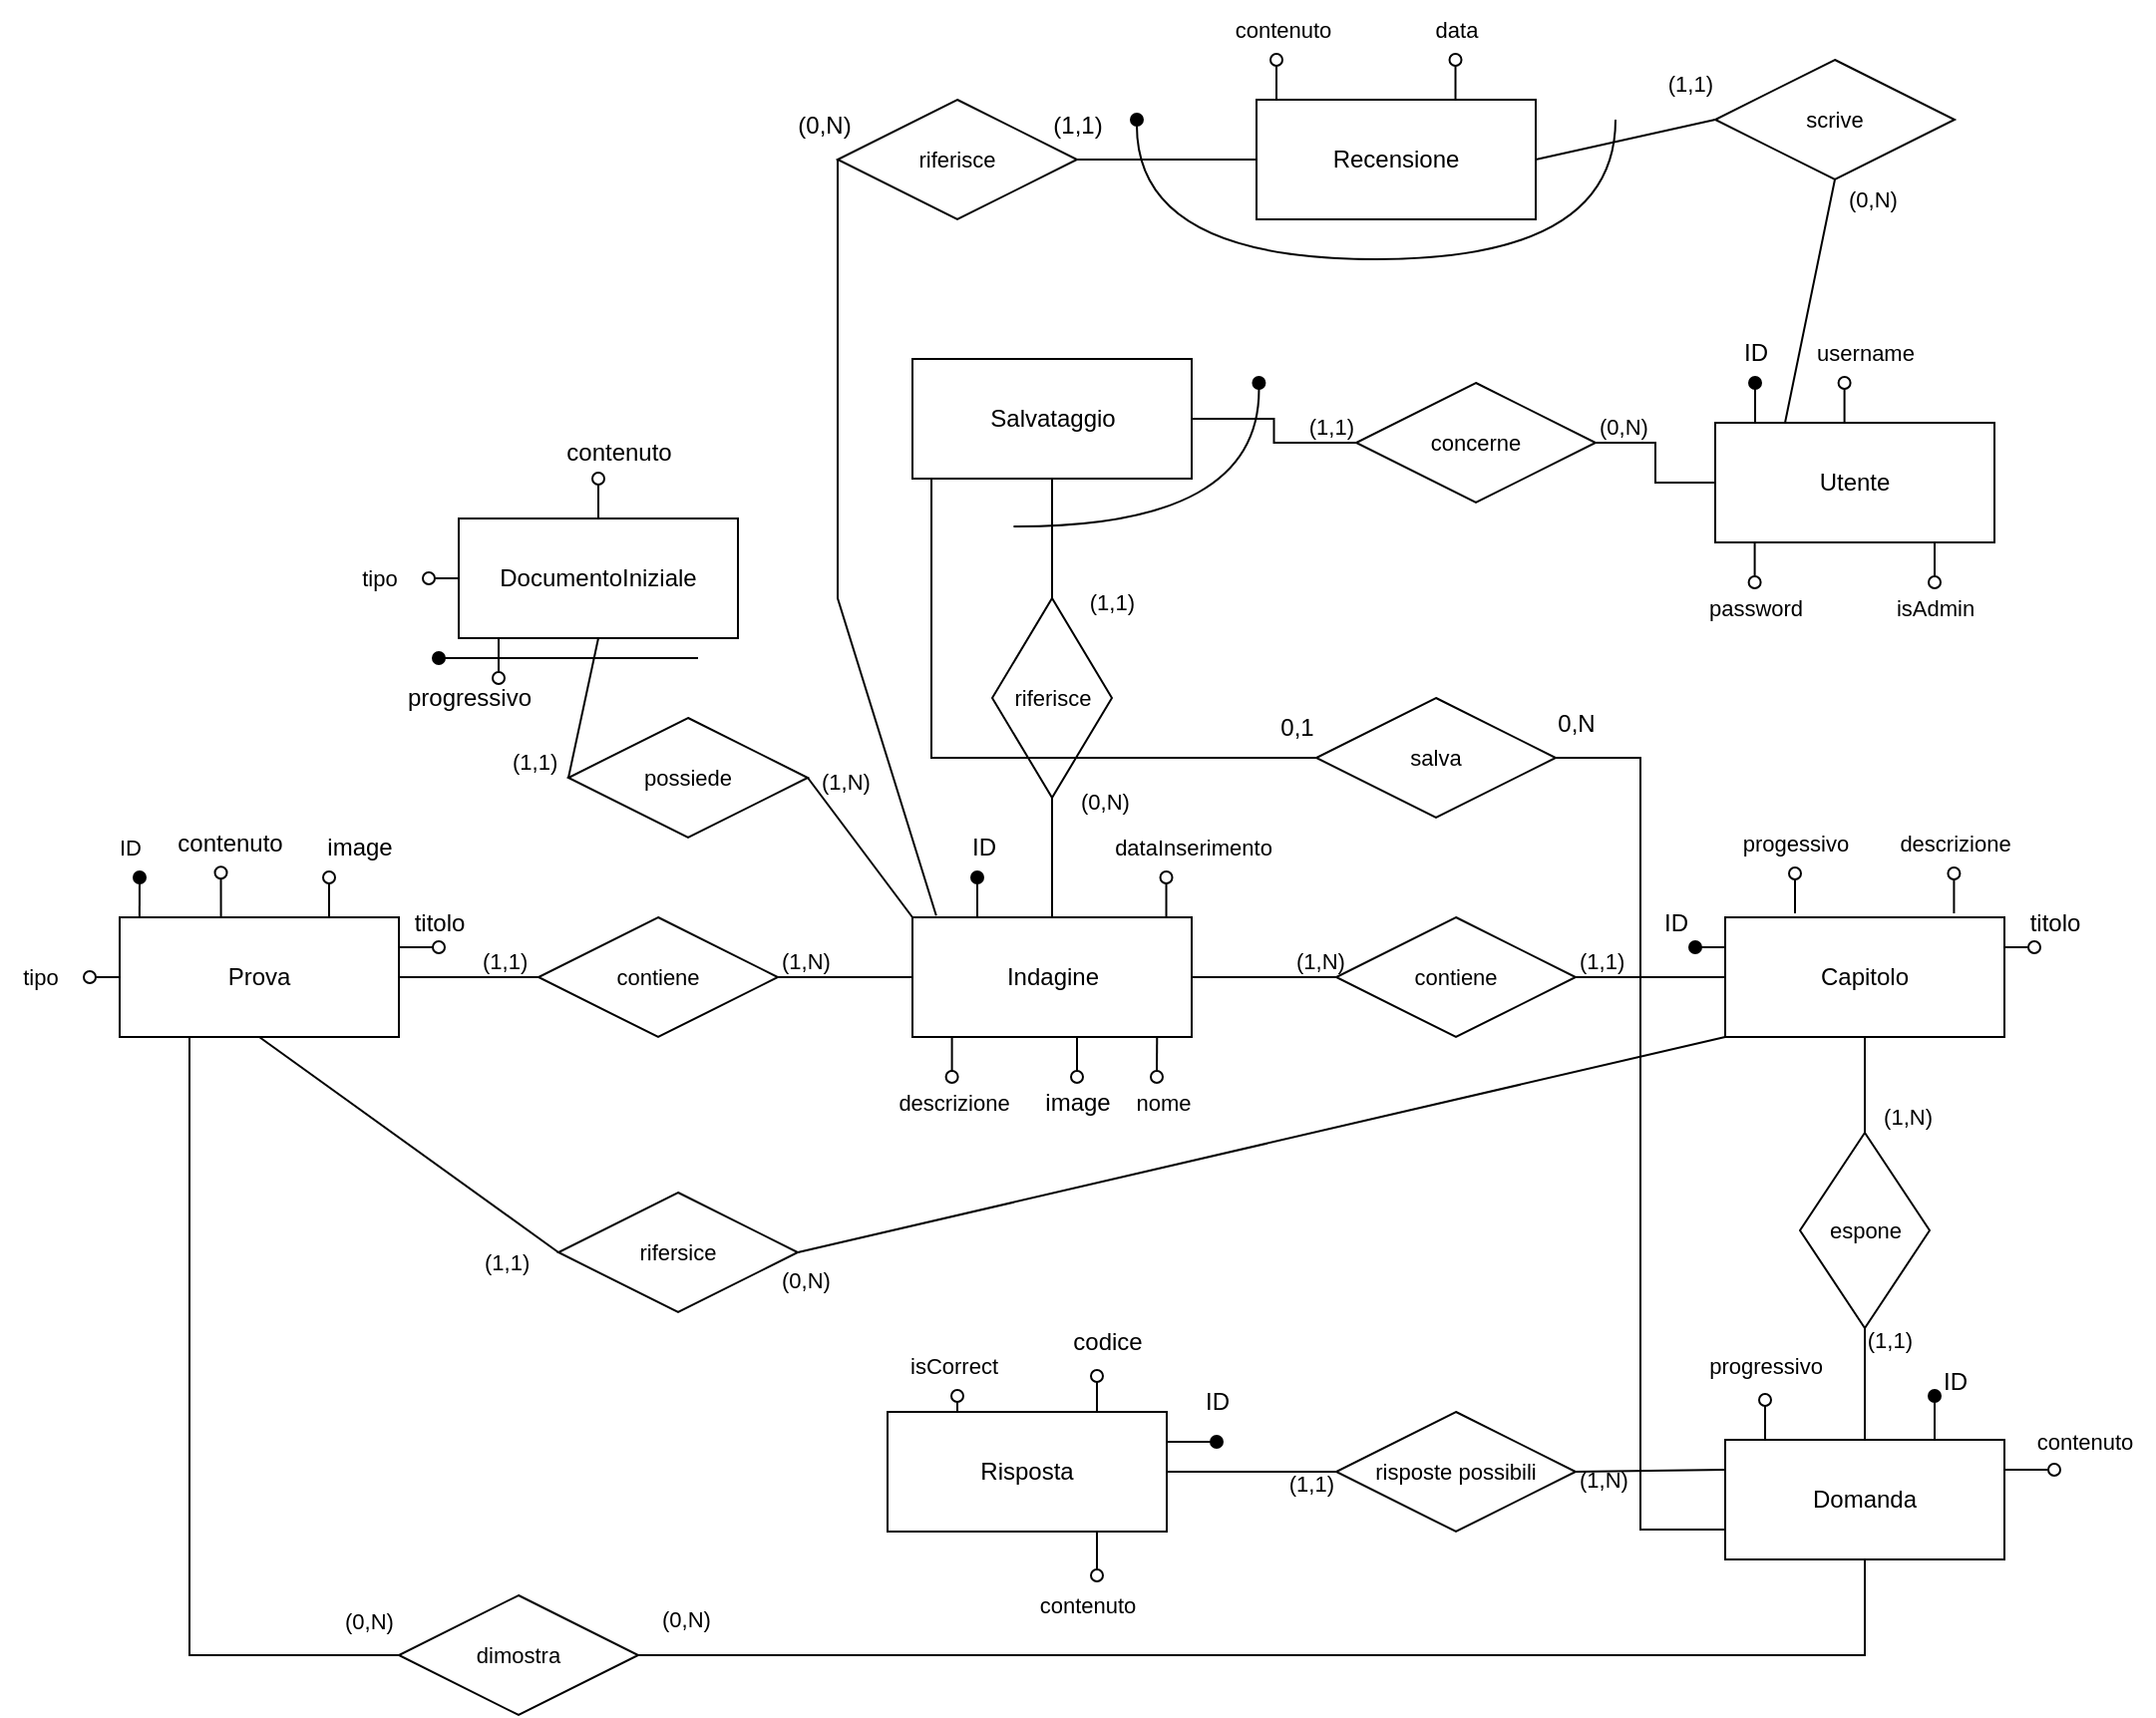 <mxfile version="23.0.2" type="device">
  <diagram id="R2lEEEUBdFMjLlhIrx00" name="Page-1">
    <mxGraphModel dx="2071" dy="793" grid="1" gridSize="10" guides="1" tooltips="1" connect="1" arrows="1" fold="1" page="1" pageScale="1" pageWidth="850" pageHeight="1100" background="none" math="0" shadow="0" extFonts="Permanent Marker^https://fonts.googleapis.com/css?family=Permanent+Marker">
      <root>
        <mxCell id="0" />
        <mxCell id="1" parent="0" />
        <mxCell id="n5HG0VBlZ2yqzzz-11y6-12" style="rounded=0;orthogonalLoop=1;jettySize=auto;html=1;endArrow=oval;endFill=1;" parent="1" edge="1">
          <mxGeometry relative="1" as="geometry">
            <mxPoint x="670" y="392" as="targetPoint" />
            <mxPoint x="670" y="412" as="sourcePoint" />
          </mxGeometry>
        </mxCell>
        <mxCell id="n5HG0VBlZ2yqzzz-11y6-1" value="Utente" style="whiteSpace=wrap;html=1;align=center;" parent="1" vertex="1">
          <mxGeometry x="650" y="412" width="140" height="60" as="geometry" />
        </mxCell>
        <mxCell id="n5HG0VBlZ2yqzzz-11y6-13" value="ID" style="text;html=1;align=center;verticalAlign=middle;resizable=0;points=[];autosize=1;strokeColor=none;fillColor=none;" parent="1" vertex="1">
          <mxGeometry x="650" y="362" width="40" height="30" as="geometry" />
        </mxCell>
        <mxCell id="n5HG0VBlZ2yqzzz-11y6-15" style="rounded=0;orthogonalLoop=1;jettySize=auto;html=1;endArrow=oval;endFill=0;" parent="1" edge="1">
          <mxGeometry relative="1" as="geometry">
            <mxPoint x="714.8" y="392" as="targetPoint" />
            <mxPoint x="714.8" y="412" as="sourcePoint" />
          </mxGeometry>
        </mxCell>
        <mxCell id="n5HG0VBlZ2yqzzz-11y6-17" value="username" style="text;html=1;align=center;verticalAlign=middle;resizable=0;points=[];autosize=1;strokeColor=none;fillColor=none;fontSize=11;fontFamily=Helvetica;fontColor=default;" parent="1" vertex="1">
          <mxGeometry x="690" y="362" width="70" height="30" as="geometry" />
        </mxCell>
        <mxCell id="n5HG0VBlZ2yqzzz-11y6-20" style="rounded=0;orthogonalLoop=1;jettySize=auto;html=1;endArrow=oval;endFill=0;" parent="1" edge="1">
          <mxGeometry relative="1" as="geometry">
            <mxPoint x="669.8" y="492" as="targetPoint" />
            <mxPoint x="669.8" y="472" as="sourcePoint" />
          </mxGeometry>
        </mxCell>
        <mxCell id="n5HG0VBlZ2yqzzz-11y6-21" value="&lt;div&gt;password&lt;/div&gt;" style="text;html=1;align=center;verticalAlign=middle;resizable=0;points=[];autosize=1;strokeColor=none;fillColor=none;fontSize=11;fontFamily=Helvetica;fontColor=default;" parent="1" vertex="1">
          <mxGeometry x="635" y="490" width="70" height="30" as="geometry" />
        </mxCell>
        <mxCell id="n5HG0VBlZ2yqzzz-11y6-22" style="rounded=0;orthogonalLoop=1;jettySize=auto;html=1;endArrow=oval;endFill=0;" parent="1" edge="1">
          <mxGeometry relative="1" as="geometry">
            <mxPoint x="760" y="492" as="targetPoint" />
            <mxPoint x="760" y="472" as="sourcePoint" />
          </mxGeometry>
        </mxCell>
        <mxCell id="n5HG0VBlZ2yqzzz-11y6-23" value="isAdmin" style="text;html=1;align=center;verticalAlign=middle;resizable=0;points=[];autosize=1;strokeColor=none;fillColor=none;fontSize=11;fontFamily=Helvetica;fontColor=default;" parent="1" vertex="1">
          <mxGeometry x="730" y="490" width="60" height="30" as="geometry" />
        </mxCell>
        <mxCell id="n5HG0VBlZ2yqzzz-11y6-24" style="rounded=0;orthogonalLoop=1;jettySize=auto;html=1;endArrow=oval;endFill=1;" parent="1" edge="1">
          <mxGeometry relative="1" as="geometry">
            <mxPoint x="280" y="640" as="targetPoint" />
            <mxPoint x="280" y="660" as="sourcePoint" />
          </mxGeometry>
        </mxCell>
        <mxCell id="48Uhid8N3wwzaHbuXOkJ-1" style="edgeStyle=orthogonalEdgeStyle;rounded=0;orthogonalLoop=1;jettySize=auto;html=1;exitX=0.5;exitY=1;exitDx=0;exitDy=0;endArrow=oval;endFill=0;" parent="1" source="n5HG0VBlZ2yqzzz-11y6-25" edge="1">
          <mxGeometry relative="1" as="geometry">
            <mxPoint x="330" y="740" as="targetPoint" />
          </mxGeometry>
        </mxCell>
        <mxCell id="n5HG0VBlZ2yqzzz-11y6-25" value="Indagine" style="whiteSpace=wrap;html=1;align=center;" parent="1" vertex="1">
          <mxGeometry x="247.5" y="660" width="140" height="60" as="geometry" />
        </mxCell>
        <mxCell id="n5HG0VBlZ2yqzzz-11y6-26" value="ID" style="text;html=1;align=center;verticalAlign=middle;resizable=0;points=[];autosize=1;strokeColor=none;fillColor=none;" parent="1" vertex="1">
          <mxGeometry x="262.5" y="610" width="40" height="30" as="geometry" />
        </mxCell>
        <mxCell id="n5HG0VBlZ2yqzzz-11y6-27" style="rounded=0;orthogonalLoop=1;jettySize=auto;html=1;endArrow=oval;endFill=0;exitX=0.876;exitY=0.997;exitDx=0;exitDy=0;exitPerimeter=0;" parent="1" source="n5HG0VBlZ2yqzzz-11y6-25" edge="1">
          <mxGeometry relative="1" as="geometry">
            <mxPoint x="370" y="740" as="targetPoint" />
            <mxPoint x="353" y="720" as="sourcePoint" />
          </mxGeometry>
        </mxCell>
        <mxCell id="n5HG0VBlZ2yqzzz-11y6-28" value="nome" style="text;html=1;align=center;verticalAlign=middle;resizable=0;points=[];autosize=1;strokeColor=none;fillColor=none;fontSize=11;fontFamily=Helvetica;fontColor=default;" parent="1" vertex="1">
          <mxGeometry x="347.5" y="738" width="50" height="30" as="geometry" />
        </mxCell>
        <mxCell id="n5HG0VBlZ2yqzzz-11y6-31" style="rounded=0;orthogonalLoop=1;jettySize=auto;html=1;endArrow=oval;endFill=0;" parent="1" edge="1">
          <mxGeometry relative="1" as="geometry">
            <mxPoint x="267.3" y="740" as="targetPoint" />
            <mxPoint x="267.3" y="720" as="sourcePoint" />
          </mxGeometry>
        </mxCell>
        <mxCell id="n5HG0VBlZ2yqzzz-11y6-32" value="descrizione" style="text;html=1;align=center;verticalAlign=middle;resizable=0;points=[];autosize=1;strokeColor=none;fillColor=none;fontSize=11;fontFamily=Helvetica;fontColor=default;" parent="1" vertex="1">
          <mxGeometry x="227.5" y="738" width="80" height="30" as="geometry" />
        </mxCell>
        <mxCell id="n5HG0VBlZ2yqzzz-11y6-33" style="rounded=0;orthogonalLoop=1;jettySize=auto;html=1;endArrow=oval;endFill=0;" parent="1" edge="1">
          <mxGeometry relative="1" as="geometry">
            <mxPoint x="374.76" y="640" as="targetPoint" />
            <mxPoint x="374.76" y="660" as="sourcePoint" />
          </mxGeometry>
        </mxCell>
        <mxCell id="n5HG0VBlZ2yqzzz-11y6-34" value="dataInserimento" style="text;html=1;align=center;verticalAlign=middle;resizable=0;points=[];autosize=1;strokeColor=none;fillColor=none;fontSize=11;fontFamily=Helvetica;fontColor=default;" parent="1" vertex="1">
          <mxGeometry x="337.5" y="610" width="100" height="30" as="geometry" />
        </mxCell>
        <mxCell id="n5HG0VBlZ2yqzzz-11y6-116" style="edgeStyle=none;shape=connector;rounded=0;orthogonalLoop=1;jettySize=auto;html=1;exitX=0;exitY=0.5;exitDx=0;exitDy=0;entryX=1;entryY=0.5;entryDx=0;entryDy=0;labelBackgroundColor=default;strokeColor=default;align=center;verticalAlign=middle;fontFamily=Helvetica;fontSize=11;fontColor=default;endArrow=none;endFill=0;" parent="1" source="n5HG0VBlZ2yqzzz-11y6-35" target="n5HG0VBlZ2yqzzz-11y6-25" edge="1">
          <mxGeometry relative="1" as="geometry" />
        </mxCell>
        <mxCell id="n5HG0VBlZ2yqzzz-11y6-35" value="contiene" style="shape=rhombus;perimeter=rhombusPerimeter;whiteSpace=wrap;html=1;align=center;fontFamily=Helvetica;fontSize=11;fontColor=default;" parent="1" vertex="1">
          <mxGeometry x="460" y="660" width="120" height="60" as="geometry" />
        </mxCell>
        <mxCell id="n5HG0VBlZ2yqzzz-11y6-40" value="Capitolo" style="whiteSpace=wrap;html=1;align=center;" parent="1" vertex="1">
          <mxGeometry x="655" y="660" width="140" height="60" as="geometry" />
        </mxCell>
        <mxCell id="n5HG0VBlZ2yqzzz-11y6-42" style="rounded=0;orthogonalLoop=1;jettySize=auto;html=1;endArrow=oval;endFill=0;" parent="1" edge="1">
          <mxGeometry relative="1" as="geometry">
            <mxPoint x="690" y="638" as="targetPoint" />
            <mxPoint x="690" y="658" as="sourcePoint" />
          </mxGeometry>
        </mxCell>
        <mxCell id="n5HG0VBlZ2yqzzz-11y6-43" value="progessivo" style="text;html=1;align=center;verticalAlign=middle;resizable=0;points=[];autosize=1;strokeColor=none;fillColor=none;fontSize=11;fontFamily=Helvetica;fontColor=default;" parent="1" vertex="1">
          <mxGeometry x="650" y="608" width="80" height="30" as="geometry" />
        </mxCell>
        <mxCell id="n5HG0VBlZ2yqzzz-11y6-44" style="rounded=0;orthogonalLoop=1;jettySize=auto;html=1;endArrow=oval;endFill=0;" parent="1" edge="1">
          <mxGeometry relative="1" as="geometry">
            <mxPoint x="769.71" y="638" as="targetPoint" />
            <mxPoint x="769.71" y="658" as="sourcePoint" />
          </mxGeometry>
        </mxCell>
        <mxCell id="n5HG0VBlZ2yqzzz-11y6-45" value="descrizione" style="text;html=1;align=center;verticalAlign=middle;resizable=0;points=[];autosize=1;strokeColor=none;fillColor=none;fontSize=11;fontFamily=Helvetica;fontColor=default;" parent="1" vertex="1">
          <mxGeometry x="730" y="608" width="80" height="30" as="geometry" />
        </mxCell>
        <mxCell id="n5HG0VBlZ2yqzzz-11y6-48" value="" style="endArrow=none;html=1;rounded=0;labelBackgroundColor=default;strokeColor=default;align=center;verticalAlign=middle;fontFamily=Helvetica;fontSize=11;fontColor=default;shape=connector;exitX=1;exitY=0.5;exitDx=0;exitDy=0;entryX=0;entryY=0.5;entryDx=0;entryDy=0;" parent="1" source="n5HG0VBlZ2yqzzz-11y6-35" target="n5HG0VBlZ2yqzzz-11y6-40" edge="1">
          <mxGeometry relative="1" as="geometry">
            <mxPoint x="440" y="910" as="sourcePoint" />
            <mxPoint x="600" y="910" as="targetPoint" />
          </mxGeometry>
        </mxCell>
        <mxCell id="n5HG0VBlZ2yqzzz-11y6-49" value="(1,1)" style="resizable=0;html=1;whiteSpace=wrap;align=left;verticalAlign=bottom;fontFamily=Helvetica;fontSize=11;fontColor=default;" parent="n5HG0VBlZ2yqzzz-11y6-48" connectable="0" vertex="1">
          <mxGeometry x="-1" relative="1" as="geometry" />
        </mxCell>
        <mxCell id="n5HG0VBlZ2yqzzz-11y6-50" value="" style="resizable=0;html=1;whiteSpace=wrap;align=right;verticalAlign=bottom;fontFamily=Helvetica;fontSize=11;fontColor=default;" parent="n5HG0VBlZ2yqzzz-11y6-48" connectable="0" vertex="1">
          <mxGeometry x="1" relative="1" as="geometry" />
        </mxCell>
        <mxCell id="n5HG0VBlZ2yqzzz-11y6-52" style="rounded=0;orthogonalLoop=1;jettySize=auto;html=1;endArrow=oval;endFill=0;" parent="1" edge="1">
          <mxGeometry relative="1" as="geometry">
            <mxPoint x="675" y="902" as="targetPoint" />
            <mxPoint x="675" y="922" as="sourcePoint" />
          </mxGeometry>
        </mxCell>
        <mxCell id="n5HG0VBlZ2yqzzz-11y6-53" value="Domanda" style="whiteSpace=wrap;html=1;align=center;" parent="1" vertex="1">
          <mxGeometry x="655" y="922" width="140" height="60" as="geometry" />
        </mxCell>
        <mxCell id="n5HG0VBlZ2yqzzz-11y6-54" style="rounded=0;orthogonalLoop=1;jettySize=auto;html=1;endArrow=oval;endFill=0;exitX=1;exitY=0.25;exitDx=0;exitDy=0;" parent="1" source="n5HG0VBlZ2yqzzz-11y6-53" edge="1">
          <mxGeometry relative="1" as="geometry">
            <mxPoint x="820" y="937" as="targetPoint" />
            <mxPoint x="635" y="962" as="sourcePoint" />
          </mxGeometry>
        </mxCell>
        <mxCell id="n5HG0VBlZ2yqzzz-11y6-58" value="progressivo" style="text;html=1;align=center;verticalAlign=middle;resizable=0;points=[];autosize=1;strokeColor=none;fillColor=none;fontSize=11;fontFamily=Helvetica;fontColor=default;" parent="1" vertex="1">
          <mxGeometry x="635" y="870" width="80" height="30" as="geometry" />
        </mxCell>
        <mxCell id="n5HG0VBlZ2yqzzz-11y6-59" value="contenuto" style="text;html=1;align=center;verticalAlign=middle;resizable=0;points=[];autosize=1;strokeColor=none;fillColor=none;fontSize=11;fontFamily=Helvetica;fontColor=default;" parent="1" vertex="1">
          <mxGeometry x="800" y="908" width="70" height="30" as="geometry" />
        </mxCell>
        <mxCell id="n5HG0VBlZ2yqzzz-11y6-60" value="espone" style="shape=rhombus;perimeter=rhombusPerimeter;whiteSpace=wrap;html=1;align=center;fontFamily=Helvetica;fontSize=11;fontColor=default;direction=south;" parent="1" vertex="1">
          <mxGeometry x="692.5" y="768" width="65" height="98" as="geometry" />
        </mxCell>
        <mxCell id="n5HG0VBlZ2yqzzz-11y6-61" value="" style="endArrow=none;html=1;rounded=0;labelBackgroundColor=default;strokeColor=default;align=center;verticalAlign=middle;fontFamily=Helvetica;fontSize=11;fontColor=default;shape=connector;exitX=0.5;exitY=1;exitDx=0;exitDy=0;entryX=0;entryY=0.5;entryDx=0;entryDy=0;" parent="1" source="n5HG0VBlZ2yqzzz-11y6-40" target="n5HG0VBlZ2yqzzz-11y6-60" edge="1">
          <mxGeometry relative="1" as="geometry">
            <mxPoint x="630" y="750" as="sourcePoint" />
            <mxPoint x="702" y="750" as="targetPoint" />
          </mxGeometry>
        </mxCell>
        <mxCell id="n5HG0VBlZ2yqzzz-11y6-62" value="(1,N)" style="resizable=0;html=1;whiteSpace=wrap;align=right;verticalAlign=bottom;fontFamily=Helvetica;fontSize=11;fontColor=default;" parent="n5HG0VBlZ2yqzzz-11y6-61" connectable="0" vertex="1">
          <mxGeometry x="1" relative="1" as="geometry">
            <mxPoint x="35" as="offset" />
          </mxGeometry>
        </mxCell>
        <mxCell id="n5HG0VBlZ2yqzzz-11y6-63" value="" style="endArrow=none;html=1;rounded=0;labelBackgroundColor=default;strokeColor=default;align=center;verticalAlign=middle;fontFamily=Helvetica;fontSize=11;fontColor=default;shape=connector;exitX=1;exitY=0.5;exitDx=0;exitDy=0;entryX=0.5;entryY=0;entryDx=0;entryDy=0;" parent="1" source="n5HG0VBlZ2yqzzz-11y6-60" target="n5HG0VBlZ2yqzzz-11y6-53" edge="1">
          <mxGeometry relative="1" as="geometry">
            <mxPoint x="408" y="710" as="sourcePoint" />
            <mxPoint x="480" y="710" as="targetPoint" />
          </mxGeometry>
        </mxCell>
        <mxCell id="n5HG0VBlZ2yqzzz-11y6-64" value="(1,1)" style="resizable=0;html=1;whiteSpace=wrap;align=right;verticalAlign=bottom;fontFamily=Helvetica;fontSize=11;fontColor=default;" parent="n5HG0VBlZ2yqzzz-11y6-63" connectable="0" vertex="1">
          <mxGeometry x="1" relative="1" as="geometry">
            <mxPoint x="25" y="-42" as="offset" />
          </mxGeometry>
        </mxCell>
        <mxCell id="n5HG0VBlZ2yqzzz-11y6-66" style="rounded=0;orthogonalLoop=1;jettySize=auto;html=1;endArrow=oval;endFill=0;exitX=0.75;exitY=0;exitDx=0;exitDy=0;" parent="1" source="n5HG0VBlZ2yqzzz-11y6-67" edge="1">
          <mxGeometry relative="1" as="geometry">
            <mxPoint x="340" y="890" as="targetPoint" />
            <mxPoint x="255" y="908" as="sourcePoint" />
          </mxGeometry>
        </mxCell>
        <mxCell id="n5HG0VBlZ2yqzzz-11y6-67" value="Risposta" style="whiteSpace=wrap;html=1;align=center;" parent="1" vertex="1">
          <mxGeometry x="235" y="908" width="140" height="60" as="geometry" />
        </mxCell>
        <mxCell id="n5HG0VBlZ2yqzzz-11y6-68" value="codice" style="text;html=1;align=center;verticalAlign=middle;resizable=0;points=[];autosize=1;strokeColor=none;fillColor=none;" parent="1" vertex="1">
          <mxGeometry x="315" y="858" width="60" height="30" as="geometry" />
        </mxCell>
        <mxCell id="n5HG0VBlZ2yqzzz-11y6-71" style="rounded=0;orthogonalLoop=1;jettySize=auto;html=1;endArrow=oval;endFill=0;exitX=0.75;exitY=1;exitDx=0;exitDy=0;" parent="1" source="n5HG0VBlZ2yqzzz-11y6-67" edge="1">
          <mxGeometry relative="1" as="geometry">
            <mxPoint x="340" y="990" as="targetPoint" />
            <mxPoint x="254.8" y="968" as="sourcePoint" />
          </mxGeometry>
        </mxCell>
        <mxCell id="n5HG0VBlZ2yqzzz-11y6-72" value="contenuto" style="text;html=1;align=center;verticalAlign=middle;resizable=0;points=[];autosize=1;strokeColor=none;fillColor=none;fontSize=11;fontFamily=Helvetica;fontColor=default;" parent="1" vertex="1">
          <mxGeometry x="300" y="990" width="70" height="30" as="geometry" />
        </mxCell>
        <mxCell id="n5HG0VBlZ2yqzzz-11y6-83" style="edgeStyle=none;shape=connector;rounded=0;orthogonalLoop=1;jettySize=auto;html=1;exitX=0.25;exitY=0;exitDx=0;exitDy=0;labelBackgroundColor=default;strokeColor=default;align=center;verticalAlign=middle;fontFamily=Helvetica;fontSize=11;fontColor=default;endArrow=oval;endFill=0;" parent="1" source="n5HG0VBlZ2yqzzz-11y6-67" edge="1">
          <mxGeometry relative="1" as="geometry">
            <mxPoint x="270" y="900" as="targetPoint" />
          </mxGeometry>
        </mxCell>
        <mxCell id="n5HG0VBlZ2yqzzz-11y6-75" value="risposte possibili" style="shape=rhombus;perimeter=rhombusPerimeter;whiteSpace=wrap;html=1;align=center;fontFamily=Helvetica;fontSize=11;fontColor=default;" parent="1" vertex="1">
          <mxGeometry x="460" y="908" width="120" height="60" as="geometry" />
        </mxCell>
        <mxCell id="n5HG0VBlZ2yqzzz-11y6-76" value="&lt;div&gt;(1,1)&lt;/div&gt;" style="resizable=0;html=1;whiteSpace=wrap;align=right;verticalAlign=bottom;fontFamily=Helvetica;fontSize=11;fontColor=default;" parent="1" connectable="0" vertex="1">
          <mxGeometry x="460" y="952" as="geometry" />
        </mxCell>
        <mxCell id="n5HG0VBlZ2yqzzz-11y6-77" value="(1,N)" style="resizable=0;html=1;whiteSpace=wrap;align=left;verticalAlign=bottom;fontFamily=Helvetica;fontSize=11;fontColor=default;" parent="1" connectable="0" vertex="1">
          <mxGeometry x="580" y="950" as="geometry" />
        </mxCell>
        <mxCell id="n5HG0VBlZ2yqzzz-11y6-78" value="" style="endArrow=none;html=1;rounded=0;labelBackgroundColor=default;strokeColor=default;align=center;verticalAlign=middle;fontFamily=Helvetica;fontSize=11;fontColor=default;shape=connector;exitX=1;exitY=0.5;exitDx=0;exitDy=0;entryX=0;entryY=0.5;entryDx=0;entryDy=0;" parent="1" source="n5HG0VBlZ2yqzzz-11y6-67" target="n5HG0VBlZ2yqzzz-11y6-75" edge="1">
          <mxGeometry relative="1" as="geometry">
            <mxPoint x="398" y="700" as="sourcePoint" />
            <mxPoint x="470" y="700" as="targetPoint" />
          </mxGeometry>
        </mxCell>
        <mxCell id="n5HG0VBlZ2yqzzz-11y6-79" value="" style="resizable=0;html=1;whiteSpace=wrap;align=right;verticalAlign=bottom;fontFamily=Helvetica;fontSize=11;fontColor=default;" parent="n5HG0VBlZ2yqzzz-11y6-78" connectable="0" vertex="1">
          <mxGeometry x="1" relative="1" as="geometry" />
        </mxCell>
        <mxCell id="n5HG0VBlZ2yqzzz-11y6-80" value="" style="endArrow=none;html=1;rounded=0;labelBackgroundColor=default;strokeColor=default;align=center;verticalAlign=middle;fontFamily=Helvetica;fontSize=11;fontColor=default;shape=connector;exitX=0;exitY=0.25;exitDx=0;exitDy=0;entryX=1;entryY=0.5;entryDx=0;entryDy=0;" parent="1" source="n5HG0VBlZ2yqzzz-11y6-53" target="n5HG0VBlZ2yqzzz-11y6-75" edge="1">
          <mxGeometry relative="1" as="geometry">
            <mxPoint x="385" y="948" as="sourcePoint" />
            <mxPoint x="470" y="960" as="targetPoint" />
          </mxGeometry>
        </mxCell>
        <mxCell id="n5HG0VBlZ2yqzzz-11y6-81" value="" style="resizable=0;html=1;whiteSpace=wrap;align=right;verticalAlign=bottom;fontFamily=Helvetica;fontSize=11;fontColor=default;" parent="n5HG0VBlZ2yqzzz-11y6-80" connectable="0" vertex="1">
          <mxGeometry x="1" relative="1" as="geometry" />
        </mxCell>
        <mxCell id="n5HG0VBlZ2yqzzz-11y6-84" value="isCorrect" style="text;html=1;align=center;verticalAlign=middle;resizable=0;points=[];autosize=1;strokeColor=none;fillColor=none;fontSize=11;fontFamily=Helvetica;fontColor=default;" parent="1" vertex="1">
          <mxGeometry x="232.5" y="870" width="70" height="30" as="geometry" />
        </mxCell>
        <mxCell id="n5HG0VBlZ2yqzzz-11y6-86" value="Salvataggio" style="whiteSpace=wrap;html=1;align=center;" parent="1" vertex="1">
          <mxGeometry x="247.5" y="380" width="140" height="60" as="geometry" />
        </mxCell>
        <mxCell id="n5HG0VBlZ2yqzzz-11y6-94" style="edgeStyle=none;shape=connector;rounded=0;orthogonalLoop=1;jettySize=auto;html=1;exitX=1;exitY=0.5;exitDx=0;exitDy=0;entryX=0.5;entryY=0;entryDx=0;entryDy=0;labelBackgroundColor=default;strokeColor=default;align=center;verticalAlign=middle;fontFamily=Helvetica;fontSize=11;fontColor=default;endArrow=none;endFill=0;" parent="1" source="n5HG0VBlZ2yqzzz-11y6-91" target="n5HG0VBlZ2yqzzz-11y6-25" edge="1">
          <mxGeometry relative="1" as="geometry" />
        </mxCell>
        <mxCell id="n5HG0VBlZ2yqzzz-11y6-95" style="edgeStyle=none;shape=connector;rounded=0;orthogonalLoop=1;jettySize=auto;html=1;exitX=0;exitY=0.5;exitDx=0;exitDy=0;entryX=0.5;entryY=1;entryDx=0;entryDy=0;labelBackgroundColor=default;strokeColor=default;align=center;verticalAlign=middle;fontFamily=Helvetica;fontSize=11;fontColor=default;endArrow=none;endFill=0;" parent="1" source="n5HG0VBlZ2yqzzz-11y6-91" target="n5HG0VBlZ2yqzzz-11y6-86" edge="1">
          <mxGeometry relative="1" as="geometry" />
        </mxCell>
        <mxCell id="n5HG0VBlZ2yqzzz-11y6-91" value="riferisce" style="shape=rhombus;perimeter=rhombusPerimeter;whiteSpace=wrap;html=1;align=center;fontFamily=Helvetica;fontSize=11;fontColor=default;direction=south;" parent="1" vertex="1">
          <mxGeometry x="287.5" y="500" width="60" height="100" as="geometry" />
        </mxCell>
        <mxCell id="n5HG0VBlZ2yqzzz-11y6-92" value="(1,1)" style="resizable=0;html=1;whiteSpace=wrap;align=right;verticalAlign=bottom;fontFamily=Helvetica;fontSize=11;fontColor=default;" parent="1" connectable="0" vertex="1">
          <mxGeometry x="360" y="510" as="geometry" />
        </mxCell>
        <mxCell id="n5HG0VBlZ2yqzzz-11y6-93" value="(0,N)" style="resizable=0;html=1;whiteSpace=wrap;align=left;verticalAlign=bottom;fontFamily=Helvetica;fontSize=11;fontColor=default;" parent="1" connectable="0" vertex="1">
          <mxGeometry x="330" y="610" as="geometry" />
        </mxCell>
        <mxCell id="n5HG0VBlZ2yqzzz-11y6-99" style="edgeStyle=orthogonalEdgeStyle;shape=connector;rounded=0;orthogonalLoop=1;jettySize=auto;html=1;exitX=0;exitY=0.5;exitDx=0;exitDy=0;entryX=1;entryY=0.5;entryDx=0;entryDy=0;labelBackgroundColor=default;strokeColor=default;align=center;verticalAlign=middle;fontFamily=Helvetica;fontSize=11;fontColor=default;endArrow=none;endFill=0;" parent="1" source="n5HG0VBlZ2yqzzz-11y6-96" target="n5HG0VBlZ2yqzzz-11y6-86" edge="1">
          <mxGeometry relative="1" as="geometry" />
        </mxCell>
        <mxCell id="n5HG0VBlZ2yqzzz-11y6-100" style="edgeStyle=orthogonalEdgeStyle;shape=connector;rounded=0;orthogonalLoop=1;jettySize=auto;html=1;exitX=1;exitY=0.5;exitDx=0;exitDy=0;entryX=0;entryY=0.5;entryDx=0;entryDy=0;labelBackgroundColor=default;strokeColor=default;align=center;verticalAlign=middle;fontFamily=Helvetica;fontSize=11;fontColor=default;endArrow=none;endFill=0;" parent="1" source="n5HG0VBlZ2yqzzz-11y6-96" target="n5HG0VBlZ2yqzzz-11y6-1" edge="1">
          <mxGeometry relative="1" as="geometry" />
        </mxCell>
        <mxCell id="n5HG0VBlZ2yqzzz-11y6-96" value="concerne" style="shape=rhombus;perimeter=rhombusPerimeter;whiteSpace=wrap;html=1;align=center;fontFamily=Helvetica;fontSize=11;fontColor=default;" parent="1" vertex="1">
          <mxGeometry x="470" y="392" width="120" height="60" as="geometry" />
        </mxCell>
        <mxCell id="n5HG0VBlZ2yqzzz-11y6-97" value="(1,1)" style="resizable=0;html=1;whiteSpace=wrap;align=right;verticalAlign=bottom;fontFamily=Helvetica;fontSize=11;fontColor=default;" parent="1" connectable="0" vertex="1">
          <mxGeometry x="470" y="422" as="geometry" />
        </mxCell>
        <mxCell id="n5HG0VBlZ2yqzzz-11y6-98" value="(0,N)" style="resizable=0;html=1;whiteSpace=wrap;align=left;verticalAlign=bottom;fontFamily=Helvetica;fontSize=11;fontColor=default;" parent="1" connectable="0" vertex="1">
          <mxGeometry x="590" y="422" as="geometry" />
        </mxCell>
        <mxCell id="n5HG0VBlZ2yqzzz-11y6-102" value="" style="endArrow=oval;html=1;rounded=0;labelBackgroundColor=default;strokeColor=default;align=center;verticalAlign=middle;fontFamily=Helvetica;fontSize=11;fontColor=default;shape=connector;edgeStyle=orthogonalEdgeStyle;curved=1;endFill=1;" parent="1" edge="1">
          <mxGeometry relative="1" as="geometry">
            <mxPoint x="298.21" y="464" as="sourcePoint" />
            <mxPoint x="421.21" y="392" as="targetPoint" />
          </mxGeometry>
        </mxCell>
        <mxCell id="n5HG0VBlZ2yqzzz-11y6-134" style="edgeStyle=none;shape=connector;rounded=0;orthogonalLoop=1;jettySize=auto;html=1;exitX=0.071;exitY=0.011;exitDx=0;exitDy=0;labelBackgroundColor=default;strokeColor=default;align=center;verticalAlign=middle;fontFamily=Helvetica;fontSize=11;fontColor=default;endArrow=oval;endFill=1;exitPerimeter=0;" parent="1" source="n5HG0VBlZ2yqzzz-11y6-107" edge="1">
          <mxGeometry relative="1" as="geometry">
            <mxPoint x="-140" y="640" as="targetPoint" />
          </mxGeometry>
        </mxCell>
        <mxCell id="DzBBNSqWi5gjIEi5yH6b-2" style="edgeStyle=orthogonalEdgeStyle;rounded=0;orthogonalLoop=1;jettySize=auto;html=1;exitX=0.5;exitY=0;exitDx=0;exitDy=0;endArrow=oval;endFill=0;entryX=0.447;entryY=0.987;entryDx=0;entryDy=0;entryPerimeter=0;" parent="1" source="n5HG0VBlZ2yqzzz-11y6-107" target="DzBBNSqWi5gjIEi5yH6b-3" edge="1">
          <mxGeometry relative="1" as="geometry">
            <mxPoint x="-79.8" y="640" as="targetPoint" />
          </mxGeometry>
        </mxCell>
        <mxCell id="DzBBNSqWi5gjIEi5yH6b-5" style="edgeStyle=orthogonalEdgeStyle;rounded=0;orthogonalLoop=1;jettySize=auto;html=1;exitX=0.75;exitY=0;exitDx=0;exitDy=0;endArrow=oval;endFill=0;" parent="1" source="n5HG0VBlZ2yqzzz-11y6-107" edge="1">
          <mxGeometry relative="1" as="geometry">
            <mxPoint x="-45" y="640" as="targetPoint" />
          </mxGeometry>
        </mxCell>
        <mxCell id="n5HG0VBlZ2yqzzz-11y6-107" value="Prova" style="whiteSpace=wrap;html=1;align=center;" parent="1" vertex="1">
          <mxGeometry x="-150" y="660" width="140" height="60" as="geometry" />
        </mxCell>
        <mxCell id="n5HG0VBlZ2yqzzz-11y6-109" style="rounded=0;orthogonalLoop=1;jettySize=auto;html=1;endArrow=oval;endFill=0;exitX=0;exitY=0.5;exitDx=0;exitDy=0;" parent="1" source="n5HG0VBlZ2yqzzz-11y6-107" edge="1">
          <mxGeometry relative="1" as="geometry">
            <mxPoint x="-165" y="690" as="targetPoint" />
            <mxPoint x="-165" y="710" as="sourcePoint" />
          </mxGeometry>
        </mxCell>
        <mxCell id="n5HG0VBlZ2yqzzz-11y6-110" value="tipo" style="text;html=1;align=center;verticalAlign=middle;resizable=0;points=[];autosize=1;strokeColor=none;fillColor=none;fontSize=11;fontFamily=Helvetica;fontColor=default;" parent="1" vertex="1">
          <mxGeometry x="-210" y="675" width="40" height="30" as="geometry" />
        </mxCell>
        <mxCell id="n5HG0VBlZ2yqzzz-11y6-117" value="(1,N)" style="resizable=0;html=1;whiteSpace=wrap;align=left;verticalAlign=bottom;fontFamily=Helvetica;fontSize=11;fontColor=default;" parent="1" connectable="0" vertex="1">
          <mxGeometry x="437.5" y="690" as="geometry" />
        </mxCell>
        <mxCell id="n5HG0VBlZ2yqzzz-11y6-121" style="edgeStyle=none;shape=connector;rounded=0;orthogonalLoop=1;jettySize=auto;html=1;exitX=0;exitY=0.5;exitDx=0;exitDy=0;entryX=1;entryY=0.5;entryDx=0;entryDy=0;labelBackgroundColor=default;strokeColor=default;align=center;verticalAlign=middle;fontFamily=Helvetica;fontSize=11;fontColor=default;endArrow=none;endFill=0;" parent="1" source="n5HG0VBlZ2yqzzz-11y6-118" target="n5HG0VBlZ2yqzzz-11y6-107" edge="1">
          <mxGeometry relative="1" as="geometry" />
        </mxCell>
        <mxCell id="n5HG0VBlZ2yqzzz-11y6-122" style="edgeStyle=none;shape=connector;rounded=0;orthogonalLoop=1;jettySize=auto;html=1;exitX=1;exitY=0.5;exitDx=0;exitDy=0;entryX=0;entryY=0.5;entryDx=0;entryDy=0;labelBackgroundColor=default;strokeColor=default;align=center;verticalAlign=middle;fontFamily=Helvetica;fontSize=11;fontColor=default;endArrow=none;endFill=0;" parent="1" source="n5HG0VBlZ2yqzzz-11y6-118" target="n5HG0VBlZ2yqzzz-11y6-25" edge="1">
          <mxGeometry relative="1" as="geometry" />
        </mxCell>
        <mxCell id="n5HG0VBlZ2yqzzz-11y6-118" value="contiene" style="shape=rhombus;perimeter=rhombusPerimeter;whiteSpace=wrap;html=1;align=center;fontFamily=Helvetica;fontSize=11;fontColor=default;" parent="1" vertex="1">
          <mxGeometry x="60" y="660" width="120" height="60" as="geometry" />
        </mxCell>
        <mxCell id="n5HG0VBlZ2yqzzz-11y6-119" value="(1,N)" style="resizable=0;html=1;whiteSpace=wrap;align=left;verticalAlign=bottom;fontFamily=Helvetica;fontSize=11;fontColor=default;" parent="1" connectable="0" vertex="1">
          <mxGeometry x="180" y="690" as="geometry" />
        </mxCell>
        <mxCell id="n5HG0VBlZ2yqzzz-11y6-120" value="(1,1)" style="resizable=0;html=1;whiteSpace=wrap;align=left;verticalAlign=bottom;fontFamily=Helvetica;fontSize=11;fontColor=default;" parent="1" connectable="0" vertex="1">
          <mxGeometry x="30" y="690" as="geometry" />
        </mxCell>
        <mxCell id="n5HG0VBlZ2yqzzz-11y6-130" style="edgeStyle=none;shape=connector;rounded=0;orthogonalLoop=1;jettySize=auto;html=1;exitX=1;exitY=0.5;exitDx=0;exitDy=0;entryX=0;entryY=1;entryDx=0;entryDy=0;labelBackgroundColor=default;strokeColor=default;align=center;verticalAlign=middle;fontFamily=Helvetica;fontSize=11;fontColor=default;endArrow=none;endFill=0;" parent="1" source="n5HG0VBlZ2yqzzz-11y6-127" target="n5HG0VBlZ2yqzzz-11y6-40" edge="1">
          <mxGeometry relative="1" as="geometry" />
        </mxCell>
        <mxCell id="n5HG0VBlZ2yqzzz-11y6-131" style="edgeStyle=none;shape=connector;rounded=0;orthogonalLoop=1;jettySize=auto;html=1;exitX=0;exitY=0.5;exitDx=0;exitDy=0;entryX=0.5;entryY=1;entryDx=0;entryDy=0;labelBackgroundColor=default;strokeColor=default;align=center;verticalAlign=middle;fontFamily=Helvetica;fontSize=11;fontColor=default;endArrow=none;endFill=0;" parent="1" source="n5HG0VBlZ2yqzzz-11y6-127" target="n5HG0VBlZ2yqzzz-11y6-107" edge="1">
          <mxGeometry relative="1" as="geometry" />
        </mxCell>
        <mxCell id="n5HG0VBlZ2yqzzz-11y6-127" value="rifersice" style="shape=rhombus;perimeter=rhombusPerimeter;whiteSpace=wrap;html=1;align=center;fontFamily=Helvetica;fontSize=11;fontColor=default;" parent="1" vertex="1">
          <mxGeometry x="70" y="798" width="120" height="60" as="geometry" />
        </mxCell>
        <mxCell id="n5HG0VBlZ2yqzzz-11y6-128" value="(0,N)" style="resizable=0;html=1;whiteSpace=wrap;align=left;verticalAlign=bottom;fontFamily=Helvetica;fontSize=11;fontColor=default;" parent="1" connectable="0" vertex="1">
          <mxGeometry x="180" y="850" as="geometry" />
        </mxCell>
        <mxCell id="n5HG0VBlZ2yqzzz-11y6-129" value="(1,1)" style="resizable=0;html=1;whiteSpace=wrap;align=left;verticalAlign=bottom;fontFamily=Helvetica;fontSize=11;fontColor=default;" parent="1" connectable="0" vertex="1">
          <mxGeometry x="30" y="840" as="geometry">
            <mxPoint x="1" y="1" as="offset" />
          </mxGeometry>
        </mxCell>
        <mxCell id="n5HG0VBlZ2yqzzz-11y6-135" value="ID" style="text;html=1;align=center;verticalAlign=middle;resizable=0;points=[];autosize=1;strokeColor=none;fillColor=none;fontSize=11;fontFamily=Helvetica;fontColor=default;" parent="1" vertex="1">
          <mxGeometry x="-160" y="610" width="30" height="30" as="geometry" />
        </mxCell>
        <mxCell id="GtQ7SUEKPps902OJ3AYo-8" style="edgeStyle=orthogonalEdgeStyle;rounded=0;orthogonalLoop=1;jettySize=auto;html=1;exitX=0.5;exitY=0;exitDx=0;exitDy=0;endArrow=oval;endFill=0;" parent="1" source="GtQ7SUEKPps902OJ3AYo-4" edge="1">
          <mxGeometry relative="1" as="geometry">
            <mxPoint x="90" y="440" as="targetPoint" />
            <Array as="points">
              <mxPoint x="90" y="450" />
              <mxPoint x="90" y="450" />
            </Array>
          </mxGeometry>
        </mxCell>
        <mxCell id="GtQ7SUEKPps902OJ3AYo-4" value="DocumentoIniziale" style="whiteSpace=wrap;html=1;align=center;" parent="1" vertex="1">
          <mxGeometry x="20" y="460" width="140" height="60" as="geometry" />
        </mxCell>
        <mxCell id="GtQ7SUEKPps902OJ3AYo-5" style="rounded=0;orthogonalLoop=1;jettySize=auto;html=1;endArrow=oval;endFill=0;exitX=0;exitY=0.5;exitDx=0;exitDy=0;" parent="1" source="GtQ7SUEKPps902OJ3AYo-4" edge="1">
          <mxGeometry relative="1" as="geometry">
            <mxPoint x="5" y="490" as="targetPoint" />
            <mxPoint x="5" y="510" as="sourcePoint" />
          </mxGeometry>
        </mxCell>
        <mxCell id="GtQ7SUEKPps902OJ3AYo-6" value="tipo" style="text;html=1;align=center;verticalAlign=middle;resizable=0;points=[];autosize=1;strokeColor=none;fillColor=none;fontSize=11;fontFamily=Helvetica;fontColor=default;" parent="1" vertex="1">
          <mxGeometry x="-40" y="475" width="40" height="30" as="geometry" />
        </mxCell>
        <mxCell id="GtQ7SUEKPps902OJ3AYo-7" value="progressivo" style="text;html=1;align=center;verticalAlign=middle;resizable=0;points=[];autosize=1;strokeColor=none;fillColor=none;" parent="1" vertex="1">
          <mxGeometry x="-20" y="535" width="90" height="30" as="geometry" />
        </mxCell>
        <mxCell id="GtQ7SUEKPps902OJ3AYo-10" value="contenuto" style="text;html=1;align=center;verticalAlign=middle;resizable=0;points=[];autosize=1;strokeColor=none;fillColor=none;" parent="1" vertex="1">
          <mxGeometry x="60" y="412" width="80" height="30" as="geometry" />
        </mxCell>
        <mxCell id="GtQ7SUEKPps902OJ3AYo-14" style="rounded=0;orthogonalLoop=1;jettySize=auto;html=1;exitX=0;exitY=0.5;exitDx=0;exitDy=0;entryX=0.5;entryY=1;entryDx=0;entryDy=0;endArrow=none;endFill=0;" parent="1" source="GtQ7SUEKPps902OJ3AYo-11" target="GtQ7SUEKPps902OJ3AYo-4" edge="1">
          <mxGeometry relative="1" as="geometry" />
        </mxCell>
        <mxCell id="GtQ7SUEKPps902OJ3AYo-15" style="rounded=0;orthogonalLoop=1;jettySize=auto;html=1;exitX=1;exitY=0.5;exitDx=0;exitDy=0;entryX=0;entryY=0;entryDx=0;entryDy=0;endArrow=none;endFill=0;" parent="1" source="GtQ7SUEKPps902OJ3AYo-11" target="n5HG0VBlZ2yqzzz-11y6-25" edge="1">
          <mxGeometry relative="1" as="geometry" />
        </mxCell>
        <mxCell id="GtQ7SUEKPps902OJ3AYo-11" value="possiede" style="shape=rhombus;perimeter=rhombusPerimeter;whiteSpace=wrap;html=1;align=center;fontFamily=Helvetica;fontSize=11;fontColor=default;" parent="1" vertex="1">
          <mxGeometry x="75" y="560" width="120" height="60" as="geometry" />
        </mxCell>
        <mxCell id="GtQ7SUEKPps902OJ3AYo-12" value="(1,N)" style="resizable=0;html=1;whiteSpace=wrap;align=left;verticalAlign=bottom;fontFamily=Helvetica;fontSize=11;fontColor=default;" parent="1" connectable="0" vertex="1">
          <mxGeometry x="200" y="600" as="geometry" />
        </mxCell>
        <mxCell id="GtQ7SUEKPps902OJ3AYo-13" value="(1,1)" style="resizable=0;html=1;whiteSpace=wrap;align=left;verticalAlign=bottom;fontFamily=Helvetica;fontSize=11;fontColor=default;direction=south;" parent="1" connectable="0" vertex="1">
          <mxGeometry x="45" y="590" as="geometry" />
        </mxCell>
        <mxCell id="GtQ7SUEKPps902OJ3AYo-17" style="edgeStyle=orthogonalEdgeStyle;rounded=0;orthogonalLoop=1;jettySize=auto;html=1;exitX=0.25;exitY=1;exitDx=0;exitDy=0;endArrow=oval;endFill=0;" parent="1" source="GtQ7SUEKPps902OJ3AYo-4" edge="1">
          <mxGeometry relative="1" as="geometry">
            <mxPoint x="40" y="540" as="targetPoint" />
            <mxPoint x="100" y="470" as="sourcePoint" />
            <Array as="points">
              <mxPoint x="40" y="520" />
              <mxPoint x="40" y="531" />
              <mxPoint x="40" y="531" />
            </Array>
          </mxGeometry>
        </mxCell>
        <mxCell id="GtQ7SUEKPps902OJ3AYo-18" style="edgeStyle=none;shape=connector;rounded=0;orthogonalLoop=1;jettySize=auto;html=1;labelBackgroundColor=default;strokeColor=default;align=center;verticalAlign=middle;fontFamily=Helvetica;fontSize=11;fontColor=default;endArrow=oval;endFill=1;" parent="1" edge="1">
          <mxGeometry relative="1" as="geometry">
            <mxPoint x="140" y="530" as="sourcePoint" />
            <mxPoint x="10" y="530" as="targetPoint" />
          </mxGeometry>
        </mxCell>
        <mxCell id="GtQ7SUEKPps902OJ3AYo-20" value="Recensione" style="whiteSpace=wrap;html=1;align=center;" parent="1" vertex="1">
          <mxGeometry x="420" y="250" width="140" height="60" as="geometry" />
        </mxCell>
        <mxCell id="GtQ7SUEKPps902OJ3AYo-22" style="rounded=0;orthogonalLoop=1;jettySize=auto;html=1;endArrow=oval;endFill=0;" parent="1" edge="1">
          <mxGeometry relative="1" as="geometry">
            <mxPoint x="430" y="230" as="targetPoint" />
            <mxPoint x="430" y="250" as="sourcePoint" />
          </mxGeometry>
        </mxCell>
        <mxCell id="GtQ7SUEKPps902OJ3AYo-23" value="contenuto" style="text;html=1;align=center;verticalAlign=middle;resizable=0;points=[];autosize=1;strokeColor=none;fillColor=none;fontSize=11;fontFamily=Helvetica;fontColor=default;" parent="1" vertex="1">
          <mxGeometry x="397.5" y="200" width="70" height="30" as="geometry" />
        </mxCell>
        <mxCell id="GtQ7SUEKPps902OJ3AYo-24" style="rounded=0;orthogonalLoop=1;jettySize=auto;html=1;endArrow=oval;endFill=0;" parent="1" edge="1">
          <mxGeometry relative="1" as="geometry">
            <mxPoint x="519.76" y="230" as="targetPoint" />
            <mxPoint x="519.76" y="250" as="sourcePoint" />
          </mxGeometry>
        </mxCell>
        <mxCell id="GtQ7SUEKPps902OJ3AYo-25" value="data" style="text;html=1;align=center;verticalAlign=middle;resizable=0;points=[];autosize=1;strokeColor=none;fillColor=none;fontSize=11;fontFamily=Helvetica;fontColor=default;" parent="1" vertex="1">
          <mxGeometry x="500" y="200" width="40" height="30" as="geometry" />
        </mxCell>
        <mxCell id="GtQ7SUEKPps902OJ3AYo-30" value="scrive" style="shape=rhombus;perimeter=rhombusPerimeter;whiteSpace=wrap;html=1;align=center;fontFamily=Helvetica;fontSize=11;fontColor=default;" parent="1" vertex="1">
          <mxGeometry x="650" y="230" width="120" height="60" as="geometry" />
        </mxCell>
        <mxCell id="GtQ7SUEKPps902OJ3AYo-31" value="(1,1)" style="resizable=0;html=1;whiteSpace=wrap;align=right;verticalAlign=bottom;fontFamily=Helvetica;fontSize=11;fontColor=default;" parent="1" connectable="0" vertex="1">
          <mxGeometry x="650" y="250" as="geometry" />
        </mxCell>
        <mxCell id="GtQ7SUEKPps902OJ3AYo-32" value="(0,N)" style="resizable=0;html=1;whiteSpace=wrap;align=left;verticalAlign=bottom;fontFamily=Helvetica;fontSize=11;fontColor=default;" parent="1" connectable="0" vertex="1">
          <mxGeometry x="715" y="308" as="geometry" />
        </mxCell>
        <mxCell id="GtQ7SUEKPps902OJ3AYo-33" style="edgeStyle=none;shape=connector;rounded=0;orthogonalLoop=1;jettySize=auto;html=1;exitX=0;exitY=0.5;exitDx=0;exitDy=0;entryX=1;entryY=0.5;entryDx=0;entryDy=0;labelBackgroundColor=default;strokeColor=default;align=center;verticalAlign=middle;fontFamily=Helvetica;fontSize=11;fontColor=default;endArrow=none;endFill=0;" parent="1" source="GtQ7SUEKPps902OJ3AYo-30" target="GtQ7SUEKPps902OJ3AYo-20" edge="1">
          <mxGeometry relative="1" as="geometry">
            <mxPoint x="470" y="700" as="sourcePoint" />
            <mxPoint x="398" y="700" as="targetPoint" />
          </mxGeometry>
        </mxCell>
        <mxCell id="GtQ7SUEKPps902OJ3AYo-34" style="edgeStyle=none;shape=connector;rounded=0;orthogonalLoop=1;jettySize=auto;html=1;exitX=0.25;exitY=0;exitDx=0;exitDy=0;entryX=0.5;entryY=1;entryDx=0;entryDy=0;labelBackgroundColor=default;strokeColor=default;align=center;verticalAlign=middle;fontFamily=Helvetica;fontSize=11;fontColor=default;endArrow=none;endFill=0;" parent="1" source="n5HG0VBlZ2yqzzz-11y6-1" target="GtQ7SUEKPps902OJ3AYo-30" edge="1">
          <mxGeometry relative="1" as="geometry">
            <mxPoint x="470" y="700" as="sourcePoint" />
            <mxPoint x="398" y="700" as="targetPoint" />
          </mxGeometry>
        </mxCell>
        <mxCell id="mNhZRdi0LCRITBtFMV3b-4" style="edgeStyle=orthogonalEdgeStyle;rounded=0;orthogonalLoop=1;jettySize=auto;html=1;exitX=1;exitY=0.5;exitDx=0;exitDy=0;entryX=0.5;entryY=1;entryDx=0;entryDy=0;endArrow=none;endFill=0;" parent="1" source="mNhZRdi0LCRITBtFMV3b-1" target="n5HG0VBlZ2yqzzz-11y6-53" edge="1">
          <mxGeometry relative="1" as="geometry" />
        </mxCell>
        <mxCell id="mNhZRdi0LCRITBtFMV3b-5" style="edgeStyle=orthogonalEdgeStyle;rounded=0;orthogonalLoop=1;jettySize=auto;html=1;exitX=0;exitY=0.5;exitDx=0;exitDy=0;entryX=0.25;entryY=1;entryDx=0;entryDy=0;endArrow=none;endFill=0;" parent="1" source="mNhZRdi0LCRITBtFMV3b-1" target="n5HG0VBlZ2yqzzz-11y6-107" edge="1">
          <mxGeometry relative="1" as="geometry" />
        </mxCell>
        <mxCell id="mNhZRdi0LCRITBtFMV3b-1" value="dimostra" style="shape=rhombus;perimeter=rhombusPerimeter;whiteSpace=wrap;html=1;align=center;fontFamily=Helvetica;fontSize=11;fontColor=default;" parent="1" vertex="1">
          <mxGeometry x="-10" y="1000" width="120" height="60" as="geometry" />
        </mxCell>
        <mxCell id="mNhZRdi0LCRITBtFMV3b-2" value="(0,N)" style="resizable=0;html=1;whiteSpace=wrap;align=left;verticalAlign=bottom;fontFamily=Helvetica;fontSize=11;fontColor=default;" parent="1" connectable="0" vertex="1">
          <mxGeometry x="120" y="1020" as="geometry" />
        </mxCell>
        <mxCell id="mNhZRdi0LCRITBtFMV3b-3" value="(0,N)" style="resizable=0;html=1;whiteSpace=wrap;align=left;verticalAlign=bottom;fontFamily=Helvetica;fontSize=11;fontColor=default;" parent="1" connectable="0" vertex="1">
          <mxGeometry x="-40" y="1020" as="geometry">
            <mxPoint x="1" y="1" as="offset" />
          </mxGeometry>
        </mxCell>
        <mxCell id="mNhZRdi0LCRITBtFMV3b-6" style="rounded=0;orthogonalLoop=1;jettySize=auto;html=1;endArrow=oval;endFill=1;exitX=0.75;exitY=0;exitDx=0;exitDy=0;" parent="1" source="n5HG0VBlZ2yqzzz-11y6-53" edge="1">
          <mxGeometry relative="1" as="geometry">
            <mxPoint x="760" y="900" as="targetPoint" />
            <mxPoint x="685" y="932" as="sourcePoint" />
          </mxGeometry>
        </mxCell>
        <mxCell id="mNhZRdi0LCRITBtFMV3b-7" value="&lt;div&gt;ID&lt;/div&gt;" style="text;html=1;align=center;verticalAlign=middle;resizable=0;points=[];autosize=1;strokeColor=none;fillColor=none;" parent="1" vertex="1">
          <mxGeometry x="750" y="878" width="40" height="30" as="geometry" />
        </mxCell>
        <mxCell id="mNhZRdi0LCRITBtFMV3b-9" style="rounded=0;orthogonalLoop=1;jettySize=auto;html=1;endArrow=oval;endFill=1;exitX=0;exitY=0.25;exitDx=0;exitDy=0;" parent="1" source="n5HG0VBlZ2yqzzz-11y6-40" edge="1">
          <mxGeometry relative="1" as="geometry">
            <mxPoint x="640" y="675" as="targetPoint" />
            <mxPoint x="770" y="932" as="sourcePoint" />
          </mxGeometry>
        </mxCell>
        <mxCell id="mNhZRdi0LCRITBtFMV3b-10" value="ID" style="text;html=1;align=center;verticalAlign=middle;resizable=0;points=[];autosize=1;strokeColor=none;fillColor=none;" parent="1" vertex="1">
          <mxGeometry x="610" y="648" width="40" height="30" as="geometry" />
        </mxCell>
        <mxCell id="mNhZRdi0LCRITBtFMV3b-11" style="rounded=0;orthogonalLoop=1;jettySize=auto;html=1;endArrow=oval;endFill=1;exitX=1;exitY=0.25;exitDx=0;exitDy=0;" parent="1" source="n5HG0VBlZ2yqzzz-11y6-67" edge="1">
          <mxGeometry relative="1" as="geometry">
            <mxPoint x="400" y="923" as="targetPoint" />
            <mxPoint x="430" y="920" as="sourcePoint" />
          </mxGeometry>
        </mxCell>
        <mxCell id="mNhZRdi0LCRITBtFMV3b-12" value="ID" style="text;html=1;align=center;verticalAlign=middle;resizable=0;points=[];autosize=1;strokeColor=none;fillColor=none;" parent="1" vertex="1">
          <mxGeometry x="380" y="888" width="40" height="30" as="geometry" />
        </mxCell>
        <mxCell id="DzBBNSqWi5gjIEi5yH6b-3" value="contenuto" style="text;html=1;align=center;verticalAlign=middle;resizable=0;points=[];autosize=1;strokeColor=none;fillColor=none;" parent="1" vertex="1">
          <mxGeometry x="-135" y="608" width="80" height="30" as="geometry" />
        </mxCell>
        <mxCell id="DzBBNSqWi5gjIEi5yH6b-6" value="image" style="text;html=1;align=center;verticalAlign=middle;resizable=0;points=[];autosize=1;strokeColor=none;fillColor=none;" parent="1" vertex="1">
          <mxGeometry x="-60" y="610" width="60" height="30" as="geometry" />
        </mxCell>
        <mxCell id="48Uhid8N3wwzaHbuXOkJ-2" value="image" style="text;html=1;align=center;verticalAlign=middle;resizable=0;points=[];autosize=1;strokeColor=none;fillColor=none;" parent="1" vertex="1">
          <mxGeometry x="300" y="738" width="60" height="30" as="geometry" />
        </mxCell>
        <mxCell id="so2LAQtVEd9IRNkP5eQm-1" style="edgeStyle=orthogonalEdgeStyle;rounded=0;orthogonalLoop=1;jettySize=auto;html=1;exitX=1;exitY=0.25;exitDx=0;exitDy=0;endArrow=oval;endFill=0;" parent="1" source="n5HG0VBlZ2yqzzz-11y6-107" edge="1">
          <mxGeometry relative="1" as="geometry">
            <mxPoint x="10" y="675" as="targetPoint" />
            <mxPoint x="-35" y="670" as="sourcePoint" />
          </mxGeometry>
        </mxCell>
        <mxCell id="so2LAQtVEd9IRNkP5eQm-2" value="titolo" style="text;html=1;align=center;verticalAlign=middle;resizable=0;points=[];autosize=1;strokeColor=none;fillColor=none;" parent="1" vertex="1">
          <mxGeometry x="-15" y="648" width="50" height="30" as="geometry" />
        </mxCell>
        <mxCell id="rViSViMVXXIxoI7zNT9J-2" style="rounded=0;orthogonalLoop=1;jettySize=auto;html=1;endArrow=oval;endFill=0;exitX=1;exitY=0.25;exitDx=0;exitDy=0;" parent="1" source="n5HG0VBlZ2yqzzz-11y6-40" edge="1">
          <mxGeometry relative="1" as="geometry">
            <mxPoint x="810" y="675" as="targetPoint" />
            <mxPoint x="779.71" y="668" as="sourcePoint" />
          </mxGeometry>
        </mxCell>
        <mxCell id="rViSViMVXXIxoI7zNT9J-3" value="titolo" style="text;html=1;align=center;verticalAlign=middle;resizable=0;points=[];autosize=1;strokeColor=none;fillColor=none;" parent="1" vertex="1">
          <mxGeometry x="795" y="648" width="50" height="30" as="geometry" />
        </mxCell>
        <mxCell id="aRemSzmMba_P7FEbsWHr-6" style="edgeStyle=orthogonalEdgeStyle;rounded=0;orthogonalLoop=1;jettySize=auto;html=1;exitX=1;exitY=0.5;exitDx=0;exitDy=0;entryX=0;entryY=0.75;entryDx=0;entryDy=0;endArrow=none;endFill=0;" parent="1" source="aRemSzmMba_P7FEbsWHr-4" target="n5HG0VBlZ2yqzzz-11y6-53" edge="1">
          <mxGeometry relative="1" as="geometry">
            <mxPoint x="620" y="960" as="targetPoint" />
          </mxGeometry>
        </mxCell>
        <mxCell id="aRemSzmMba_P7FEbsWHr-4" value="salva" style="shape=rhombus;perimeter=rhombusPerimeter;whiteSpace=wrap;html=1;align=center;fontFamily=Helvetica;fontSize=11;fontColor=default;" parent="1" vertex="1">
          <mxGeometry x="450" y="550" width="120" height="60" as="geometry" />
        </mxCell>
        <mxCell id="aRemSzmMba_P7FEbsWHr-5" style="edgeStyle=orthogonalEdgeStyle;shape=connector;rounded=0;orthogonalLoop=1;jettySize=auto;html=1;exitX=0;exitY=0.5;exitDx=0;exitDy=0;entryX=0.068;entryY=1;entryDx=0;entryDy=0;labelBackgroundColor=default;strokeColor=default;align=center;verticalAlign=middle;fontFamily=Helvetica;fontSize=11;fontColor=default;endArrow=none;endFill=0;entryPerimeter=0;" parent="1" source="aRemSzmMba_P7FEbsWHr-4" target="n5HG0VBlZ2yqzzz-11y6-86" edge="1">
          <mxGeometry relative="1" as="geometry">
            <mxPoint x="328" y="510" as="sourcePoint" />
            <mxPoint x="328" y="450" as="targetPoint" />
          </mxGeometry>
        </mxCell>
        <mxCell id="aRemSzmMba_P7FEbsWHr-7" value="0,1" style="text;html=1;align=center;verticalAlign=middle;resizable=0;points=[];autosize=1;strokeColor=none;fillColor=none;" parent="1" vertex="1">
          <mxGeometry x="420" y="550" width="40" height="30" as="geometry" />
        </mxCell>
        <mxCell id="aRemSzmMba_P7FEbsWHr-8" value="0,N" style="text;html=1;align=center;verticalAlign=middle;resizable=0;points=[];autosize=1;strokeColor=none;fillColor=none;" parent="1" vertex="1">
          <mxGeometry x="560" y="548" width="40" height="30" as="geometry" />
        </mxCell>
        <mxCell id="SOO3WqHvrsQ_xgkc8yx7-1" value="riferisce" style="shape=rhombus;perimeter=rhombusPerimeter;whiteSpace=wrap;html=1;align=center;fontFamily=Helvetica;fontSize=11;fontColor=default;" parent="1" vertex="1">
          <mxGeometry x="210" y="250" width="120" height="60" as="geometry" />
        </mxCell>
        <mxCell id="SOO3WqHvrsQ_xgkc8yx7-2" style="edgeStyle=orthogonalEdgeStyle;shape=connector;rounded=0;orthogonalLoop=1;jettySize=auto;html=1;exitX=0;exitY=0.5;exitDx=0;exitDy=0;entryX=1;entryY=0.5;entryDx=0;entryDy=0;labelBackgroundColor=default;strokeColor=default;align=center;verticalAlign=middle;fontFamily=Helvetica;fontSize=11;fontColor=default;endArrow=none;endFill=0;" parent="1" source="GtQ7SUEKPps902OJ3AYo-20" target="SOO3WqHvrsQ_xgkc8yx7-1" edge="1">
          <mxGeometry relative="1" as="geometry">
            <mxPoint x="392" y="281.05" as="sourcePoint" />
            <mxPoint x="310" y="269.05" as="targetPoint" />
          </mxGeometry>
        </mxCell>
        <mxCell id="SOO3WqHvrsQ_xgkc8yx7-3" style="shape=connector;rounded=0;orthogonalLoop=1;jettySize=auto;html=1;exitX=0.085;exitY=-0.014;exitDx=0;exitDy=0;entryX=0;entryY=0.5;entryDx=0;entryDy=0;labelBackgroundColor=default;strokeColor=default;align=center;verticalAlign=middle;fontFamily=Helvetica;fontSize=11;fontColor=default;endArrow=none;endFill=0;exitPerimeter=0;" parent="1" source="n5HG0VBlZ2yqzzz-11y6-25" target="SOO3WqHvrsQ_xgkc8yx7-1" edge="1">
          <mxGeometry relative="1" as="geometry">
            <mxPoint x="410" y="260" as="sourcePoint" />
            <mxPoint x="320" y="260" as="targetPoint" />
            <Array as="points">
              <mxPoint x="210" y="500" />
            </Array>
          </mxGeometry>
        </mxCell>
        <mxCell id="SOO3WqHvrsQ_xgkc8yx7-6" value="(1,1)" style="text;html=1;align=center;verticalAlign=middle;resizable=0;points=[];autosize=1;strokeColor=none;fillColor=none;" parent="1" vertex="1">
          <mxGeometry x="305" y="248" width="50" height="30" as="geometry" />
        </mxCell>
        <mxCell id="SOO3WqHvrsQ_xgkc8yx7-7" value="(0,N)" style="text;html=1;align=center;verticalAlign=middle;resizable=0;points=[];autosize=1;strokeColor=none;fillColor=none;" parent="1" vertex="1">
          <mxGeometry x="177.5" y="248" width="50" height="30" as="geometry" />
        </mxCell>
        <mxCell id="mlH6PvglXhr9yp4aABzJ-2" style="edgeStyle=orthogonalEdgeStyle;shape=connector;rounded=0;orthogonalLoop=1;jettySize=auto;html=1;labelBackgroundColor=default;strokeColor=default;align=center;verticalAlign=middle;fontFamily=Helvetica;fontSize=11;fontColor=default;endArrow=oval;endFill=1;curved=1;" parent="1" edge="1">
          <mxGeometry relative="1" as="geometry">
            <mxPoint x="600" y="260" as="sourcePoint" />
            <mxPoint x="360" y="260" as="targetPoint" />
            <Array as="points">
              <mxPoint x="600" y="330" />
              <mxPoint x="360" y="330" />
            </Array>
          </mxGeometry>
        </mxCell>
      </root>
    </mxGraphModel>
  </diagram>
</mxfile>
